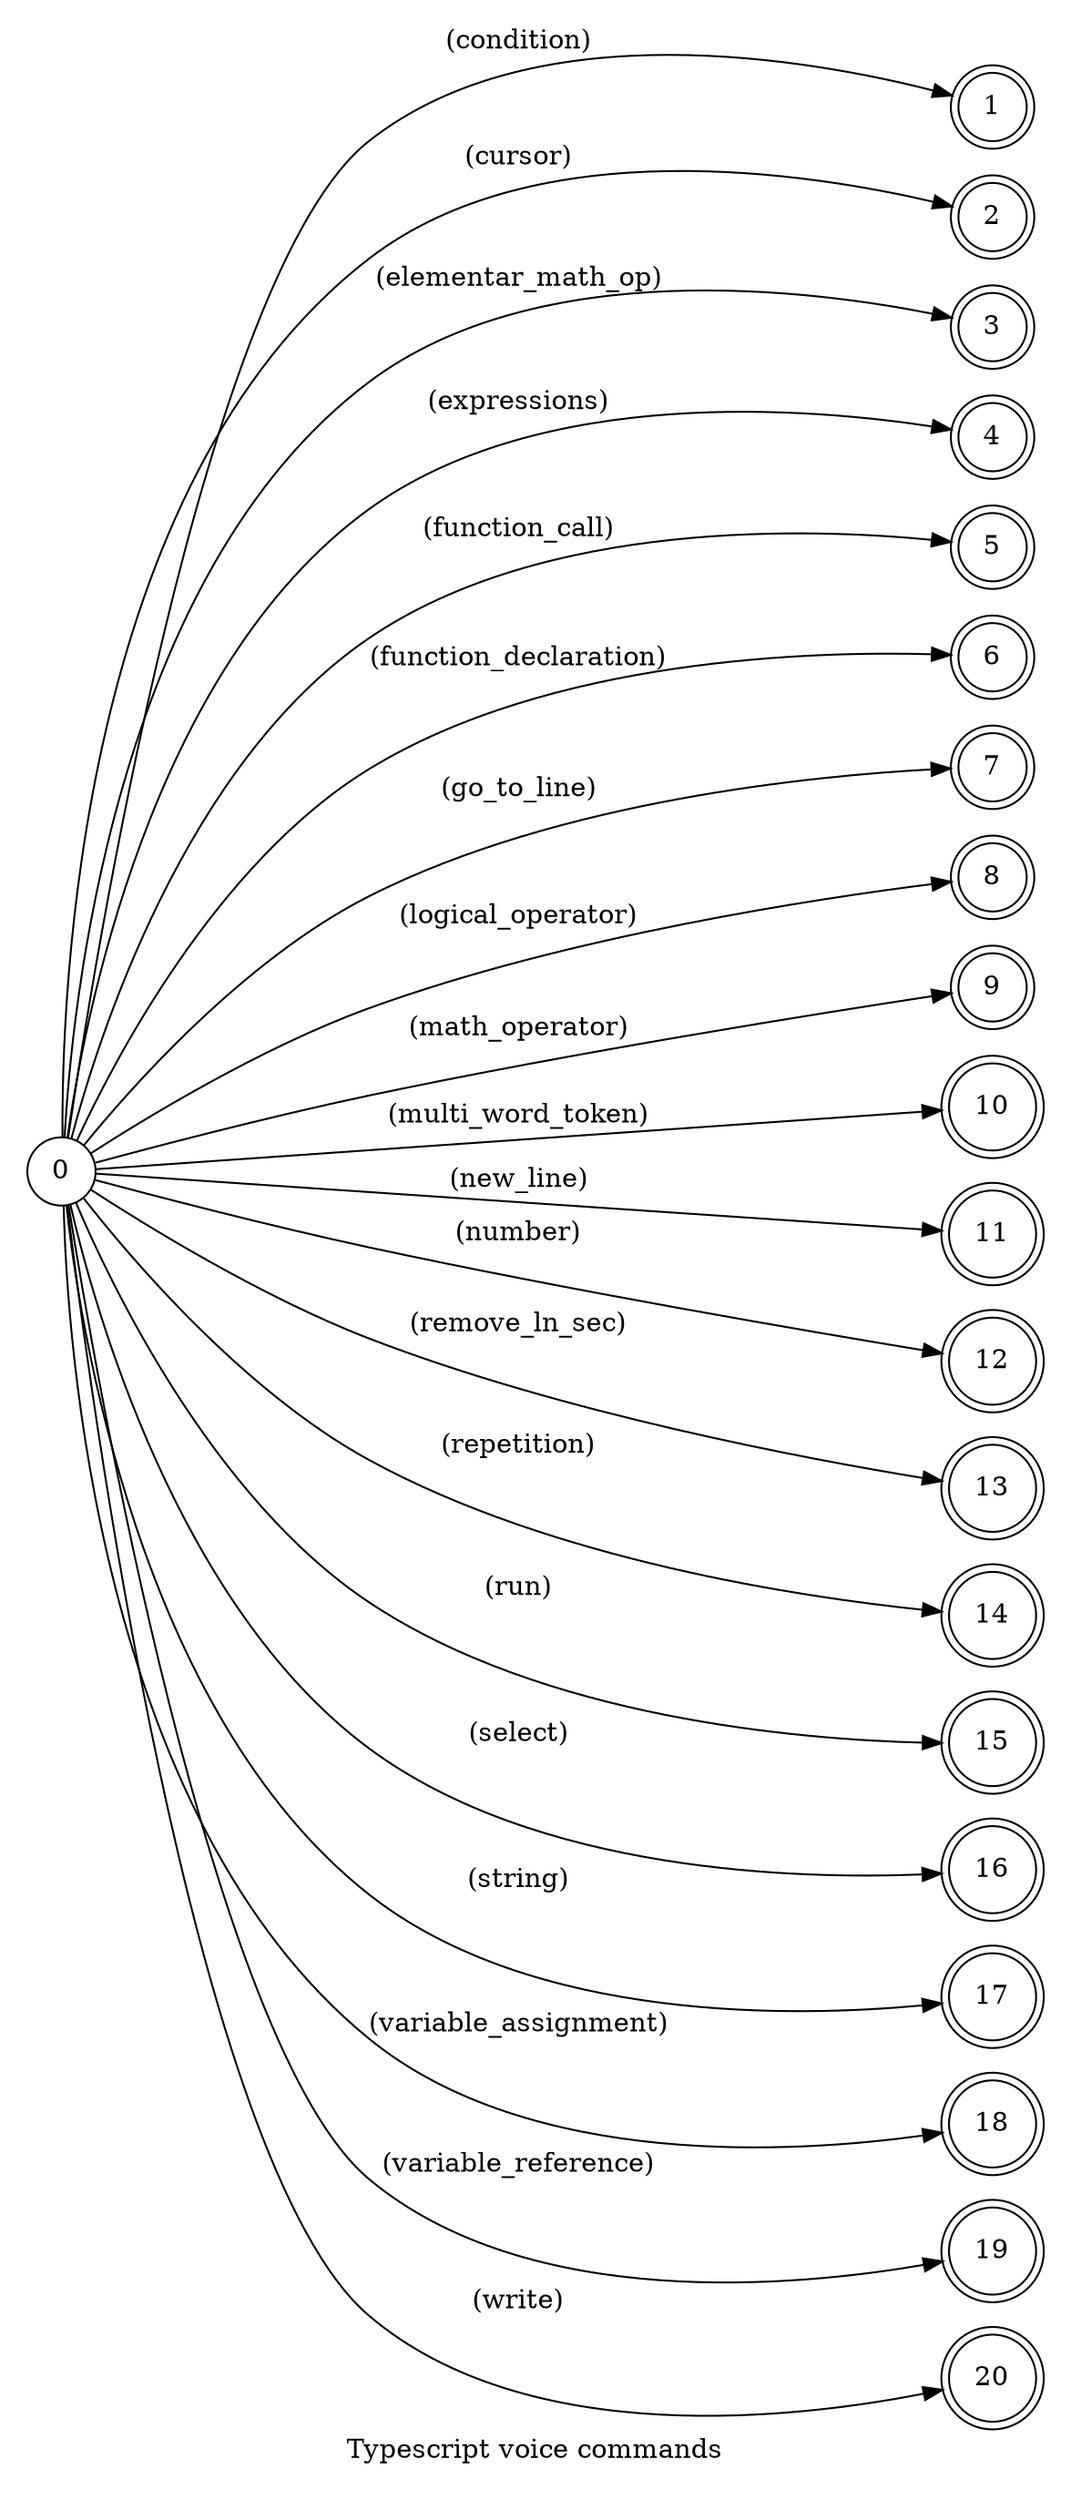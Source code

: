 digraph TypeScript {
    id="typescript";
    label="Typescript voice commands";
    lang="en-US";
    langName="English";
    pad="0.2";
    rankdir=LR;
    nodesep="0.2";
    ranksep="4";
    node[shape=circle]; 0;
    node[shape=doublecircle];

    // START GENERATED
    0 -> 1 [label="(condition)"];
    0 -> 2 [label="(cursor)"];
    0 -> 3 [label="(elementar_math_op)"];
    0 -> 4 [label="(expressions)"];
    0 -> 5 [label="(function_call)"];
    0 -> 6 [label="(function_declaration)"];
    0 -> 7 [label="(go_to_line)"];
    0 -> 8 [label="(logical_operator)"];
    0 -> 9 [label="(math_operator)"];
    0 -> 10 [label="(multi_word_token)"];
    0 -> 11 [label="(new_line)"];
    0 -> 12 [label="(number)"];
    0 -> 13 [label="(remove_ln_sec)"];
    0 -> 14 [label="(repetition)"];
    0 -> 15 [label="(run)"];
    0 -> 16 [label="(select)"];
    0 -> 17 [label="(string)"];
    0 -> 18 [label="(variable_assignment)"];
    0 -> 19 [label="(variable_reference)"];
    0 -> 20 [label="(write)"];
    // END GENERATED

    title="Typescript voice commands";
    desc="Collection of voice commands of the typescript language";
}